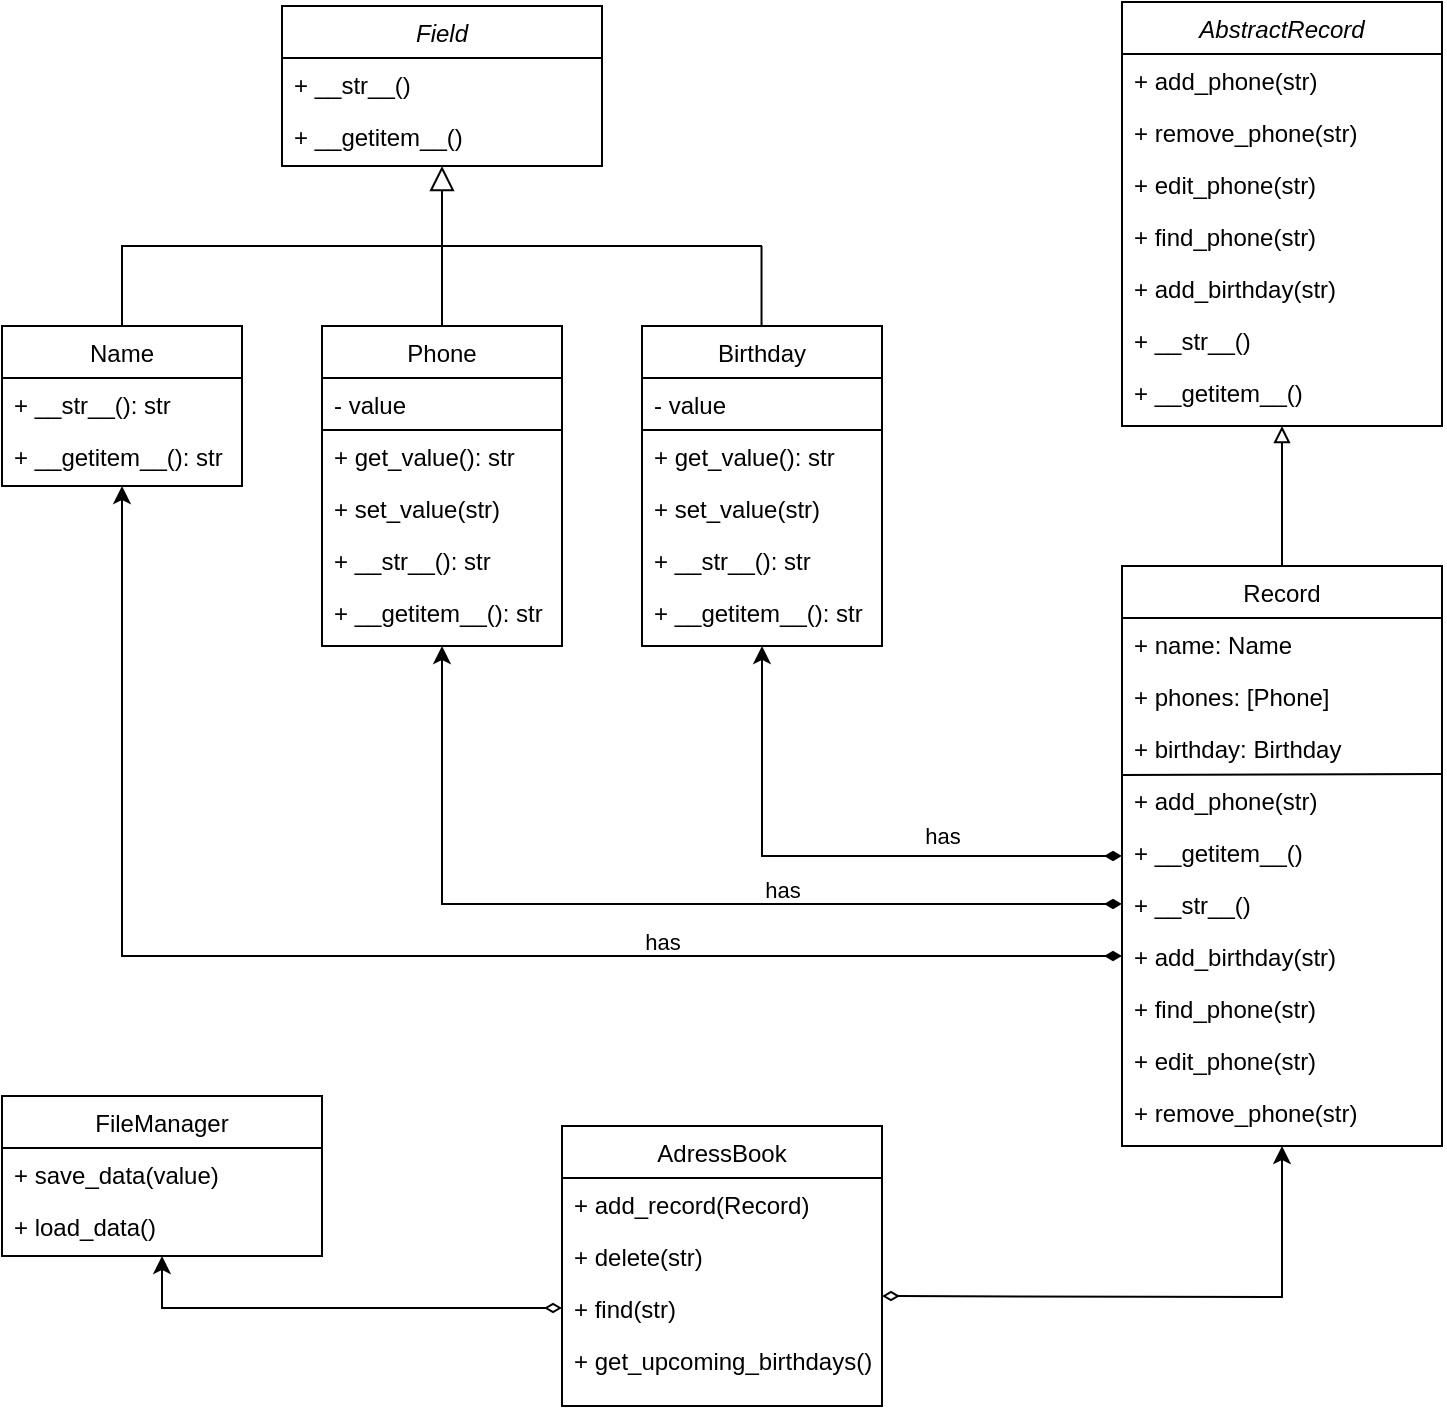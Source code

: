 <mxfile version="24.3.0" type="google">
  <diagram id="C5RBs43oDa-KdzZeNtuy" name="Page-1">
    <mxGraphModel grid="1" page="1" gridSize="10" guides="1" tooltips="1" connect="1" arrows="1" fold="1" pageScale="1" pageWidth="827" pageHeight="1169" math="0" shadow="0">
      <root>
        <mxCell id="WIyWlLk6GJQsqaUBKTNV-0" />
        <mxCell id="WIyWlLk6GJQsqaUBKTNV-1" parent="WIyWlLk6GJQsqaUBKTNV-0" />
        <mxCell id="zkfFHV4jXpPFQw0GAbJ--0" value="Field" style="swimlane;fontStyle=2;align=center;verticalAlign=top;childLayout=stackLayout;horizontal=1;startSize=26;horizontalStack=0;resizeParent=1;resizeLast=0;collapsible=1;marginBottom=0;rounded=0;shadow=0;strokeWidth=1;" vertex="1" parent="WIyWlLk6GJQsqaUBKTNV-1">
          <mxGeometry x="180" y="40" width="160" height="80" as="geometry">
            <mxRectangle x="230" y="140" width="160" height="26" as="alternateBounds" />
          </mxGeometry>
        </mxCell>
        <mxCell id="zkfFHV4jXpPFQw0GAbJ--1" value="+ __str__()" style="text;align=left;verticalAlign=top;spacingLeft=4;spacingRight=4;overflow=hidden;rotatable=0;points=[[0,0.5],[1,0.5]];portConstraint=eastwest;" vertex="1" parent="zkfFHV4jXpPFQw0GAbJ--0">
          <mxGeometry y="26" width="160" height="26" as="geometry" />
        </mxCell>
        <mxCell id="zkfFHV4jXpPFQw0GAbJ--2" value="+ __getitem__()" style="text;align=left;verticalAlign=top;spacingLeft=4;spacingRight=4;overflow=hidden;rotatable=0;points=[[0,0.5],[1,0.5]];portConstraint=eastwest;rounded=0;shadow=0;html=0;" vertex="1" parent="zkfFHV4jXpPFQw0GAbJ--0">
          <mxGeometry y="52" width="160" height="26" as="geometry" />
        </mxCell>
        <mxCell id="zkfFHV4jXpPFQw0GAbJ--6" value="Name" style="swimlane;fontStyle=0;align=center;verticalAlign=top;childLayout=stackLayout;horizontal=1;startSize=26;horizontalStack=0;resizeParent=1;resizeLast=0;collapsible=1;marginBottom=0;rounded=0;shadow=0;strokeWidth=1;" vertex="1" parent="WIyWlLk6GJQsqaUBKTNV-1">
          <mxGeometry x="40" y="200" width="120" height="80" as="geometry">
            <mxRectangle x="130" y="380" width="160" height="26" as="alternateBounds" />
          </mxGeometry>
        </mxCell>
        <mxCell id="zkfFHV4jXpPFQw0GAbJ--7" value="+ __str__(): str" style="text;align=left;verticalAlign=top;spacingLeft=4;spacingRight=4;overflow=hidden;rotatable=0;points=[[0,0.5],[1,0.5]];portConstraint=eastwest;" vertex="1" parent="zkfFHV4jXpPFQw0GAbJ--6">
          <mxGeometry y="26" width="120" height="26" as="geometry" />
        </mxCell>
        <mxCell id="zkfFHV4jXpPFQw0GAbJ--8" value="+ __getitem__(): str" style="text;align=left;verticalAlign=top;spacingLeft=4;spacingRight=4;overflow=hidden;rotatable=0;points=[[0,0.5],[1,0.5]];portConstraint=eastwest;rounded=0;shadow=0;html=0;" vertex="1" parent="zkfFHV4jXpPFQw0GAbJ--6">
          <mxGeometry y="52" width="120" height="26" as="geometry" />
        </mxCell>
        <mxCell id="zkfFHV4jXpPFQw0GAbJ--12" value="" style="endArrow=block;endSize=10;endFill=0;shadow=0;strokeWidth=1;rounded=0;curved=0;edgeStyle=elbowEdgeStyle;elbow=vertical;" edge="1" parent="WIyWlLk6GJQsqaUBKTNV-1" source="zkfFHV4jXpPFQw0GAbJ--6" target="zkfFHV4jXpPFQw0GAbJ--0">
          <mxGeometry width="160" relative="1" as="geometry">
            <mxPoint x="160" y="123" as="sourcePoint" />
            <mxPoint x="160" y="123" as="targetPoint" />
          </mxGeometry>
        </mxCell>
        <mxCell id="1vxtKuCqpA9w5nvasC45-0" value="Phone" style="swimlane;fontStyle=0;align=center;verticalAlign=top;childLayout=stackLayout;horizontal=1;startSize=26;horizontalStack=0;resizeParent=1;resizeLast=0;collapsible=1;marginBottom=0;rounded=0;shadow=0;strokeWidth=1;" vertex="1" parent="WIyWlLk6GJQsqaUBKTNV-1">
          <mxGeometry x="200" y="200" width="120" height="160" as="geometry">
            <mxRectangle x="130" y="380" width="160" height="26" as="alternateBounds" />
          </mxGeometry>
        </mxCell>
        <mxCell id="1vxtKuCqpA9w5nvasC45-1" value="- value" style="text;align=left;verticalAlign=top;spacingLeft=4;spacingRight=4;overflow=hidden;rotatable=0;points=[[0,0.5],[1,0.5]];portConstraint=eastwest;" vertex="1" parent="1vxtKuCqpA9w5nvasC45-0">
          <mxGeometry y="26" width="120" height="26" as="geometry" />
        </mxCell>
        <mxCell id="1vxtKuCqpA9w5nvasC45-5" value="" style="endArrow=none;html=1;rounded=0;" edge="1" parent="1vxtKuCqpA9w5nvasC45-0">
          <mxGeometry width="50" height="50" relative="1" as="geometry">
            <mxPoint y="52" as="sourcePoint" />
            <mxPoint x="120" y="52" as="targetPoint" />
          </mxGeometry>
        </mxCell>
        <mxCell id="1vxtKuCqpA9w5nvasC45-2" value="+ get_value(): str" style="text;align=left;verticalAlign=top;spacingLeft=4;spacingRight=4;overflow=hidden;rotatable=0;points=[[0,0.5],[1,0.5]];portConstraint=eastwest;rounded=0;shadow=0;html=0;" vertex="1" parent="1vxtKuCqpA9w5nvasC45-0">
          <mxGeometry y="52" width="120" height="26" as="geometry" />
        </mxCell>
        <mxCell id="1vxtKuCqpA9w5nvasC45-3" value="+ set_value(str)" style="text;align=left;verticalAlign=top;spacingLeft=4;spacingRight=4;overflow=hidden;rotatable=0;points=[[0,0.5],[1,0.5]];portConstraint=eastwest;rounded=0;shadow=0;html=0;" vertex="1" parent="1vxtKuCqpA9w5nvasC45-0">
          <mxGeometry y="78" width="120" height="26" as="geometry" />
        </mxCell>
        <mxCell id="1vxtKuCqpA9w5nvasC45-7" value="+ __str__(): str" style="text;align=left;verticalAlign=top;spacingLeft=4;spacingRight=4;overflow=hidden;rotatable=0;points=[[0,0.5],[1,0.5]];portConstraint=eastwest;" vertex="1" parent="1vxtKuCqpA9w5nvasC45-0">
          <mxGeometry y="104" width="120" height="26" as="geometry" />
        </mxCell>
        <mxCell id="1vxtKuCqpA9w5nvasC45-6" value="+ __getitem__(): str" style="text;align=left;verticalAlign=top;spacingLeft=4;spacingRight=4;overflow=hidden;rotatable=0;points=[[0,0.5],[1,0.5]];portConstraint=eastwest;rounded=0;shadow=0;html=0;" vertex="1" parent="1vxtKuCqpA9w5nvasC45-0">
          <mxGeometry y="130" width="120" height="26" as="geometry" />
        </mxCell>
        <mxCell id="1vxtKuCqpA9w5nvasC45-10" value="" style="endArrow=none;html=1;rounded=0;entryX=0.5;entryY=0;entryDx=0;entryDy=0;" edge="1" parent="WIyWlLk6GJQsqaUBKTNV-1" target="1vxtKuCqpA9w5nvasC45-0">
          <mxGeometry width="50" height="50" relative="1" as="geometry">
            <mxPoint x="260" y="160" as="sourcePoint" />
            <mxPoint x="340" y="200" as="targetPoint" />
          </mxGeometry>
        </mxCell>
        <mxCell id="1vxtKuCqpA9w5nvasC45-11" value="Birthday" style="swimlane;fontStyle=0;align=center;verticalAlign=top;childLayout=stackLayout;horizontal=1;startSize=26;horizontalStack=0;resizeParent=1;resizeLast=0;collapsible=1;marginBottom=0;rounded=0;shadow=0;strokeWidth=1;" vertex="1" parent="WIyWlLk6GJQsqaUBKTNV-1">
          <mxGeometry x="360" y="200" width="120" height="160" as="geometry">
            <mxRectangle x="130" y="380" width="160" height="26" as="alternateBounds" />
          </mxGeometry>
        </mxCell>
        <mxCell id="1vxtKuCqpA9w5nvasC45-12" value="- value" style="text;align=left;verticalAlign=top;spacingLeft=4;spacingRight=4;overflow=hidden;rotatable=0;points=[[0,0.5],[1,0.5]];portConstraint=eastwest;" vertex="1" parent="1vxtKuCqpA9w5nvasC45-11">
          <mxGeometry y="26" width="120" height="26" as="geometry" />
        </mxCell>
        <mxCell id="1vxtKuCqpA9w5nvasC45-13" value="" style="endArrow=none;html=1;rounded=0;" edge="1" parent="1vxtKuCqpA9w5nvasC45-11">
          <mxGeometry width="50" height="50" relative="1" as="geometry">
            <mxPoint y="52" as="sourcePoint" />
            <mxPoint x="120" y="52" as="targetPoint" />
          </mxGeometry>
        </mxCell>
        <mxCell id="1vxtKuCqpA9w5nvasC45-14" value="+ get_value(): str" style="text;align=left;verticalAlign=top;spacingLeft=4;spacingRight=4;overflow=hidden;rotatable=0;points=[[0,0.5],[1,0.5]];portConstraint=eastwest;rounded=0;shadow=0;html=0;" vertex="1" parent="1vxtKuCqpA9w5nvasC45-11">
          <mxGeometry y="52" width="120" height="26" as="geometry" />
        </mxCell>
        <mxCell id="1vxtKuCqpA9w5nvasC45-15" value="+ set_value(str)" style="text;align=left;verticalAlign=top;spacingLeft=4;spacingRight=4;overflow=hidden;rotatable=0;points=[[0,0.5],[1,0.5]];portConstraint=eastwest;rounded=0;shadow=0;html=0;" vertex="1" parent="1vxtKuCqpA9w5nvasC45-11">
          <mxGeometry y="78" width="120" height="26" as="geometry" />
        </mxCell>
        <mxCell id="1vxtKuCqpA9w5nvasC45-16" value="+ __str__(): str" style="text;align=left;verticalAlign=top;spacingLeft=4;spacingRight=4;overflow=hidden;rotatable=0;points=[[0,0.5],[1,0.5]];portConstraint=eastwest;" vertex="1" parent="1vxtKuCqpA9w5nvasC45-11">
          <mxGeometry y="104" width="120" height="26" as="geometry" />
        </mxCell>
        <mxCell id="1vxtKuCqpA9w5nvasC45-17" value="+ __getitem__(): str" style="text;align=left;verticalAlign=top;spacingLeft=4;spacingRight=4;overflow=hidden;rotatable=0;points=[[0,0.5],[1,0.5]];portConstraint=eastwest;rounded=0;shadow=0;html=0;" vertex="1" parent="1vxtKuCqpA9w5nvasC45-11">
          <mxGeometry y="130" width="120" height="26" as="geometry" />
        </mxCell>
        <mxCell id="1vxtKuCqpA9w5nvasC45-18" value="" style="endArrow=none;html=1;rounded=0;" edge="1" parent="WIyWlLk6GJQsqaUBKTNV-1">
          <mxGeometry width="50" height="50" relative="1" as="geometry">
            <mxPoint x="260" y="160" as="sourcePoint" />
            <mxPoint x="420" y="160" as="targetPoint" />
          </mxGeometry>
        </mxCell>
        <mxCell id="1vxtKuCqpA9w5nvasC45-26" value="" style="endArrow=none;html=1;rounded=0;entryX=0.5;entryY=0;entryDx=0;entryDy=0;" edge="1" parent="WIyWlLk6GJQsqaUBKTNV-1">
          <mxGeometry width="50" height="50" relative="1" as="geometry">
            <mxPoint x="419.76" y="160" as="sourcePoint" />
            <mxPoint x="419.76" y="200" as="targetPoint" />
          </mxGeometry>
        </mxCell>
        <mxCell id="1vxtKuCqpA9w5nvasC45-27" value="AbstractRecord" style="swimlane;fontStyle=2;align=center;verticalAlign=top;childLayout=stackLayout;horizontal=1;startSize=26;horizontalStack=0;resizeParent=1;resizeLast=0;collapsible=1;marginBottom=0;rounded=0;shadow=0;strokeWidth=1;" vertex="1" parent="WIyWlLk6GJQsqaUBKTNV-1">
          <mxGeometry x="600" y="38" width="160" height="212" as="geometry">
            <mxRectangle x="230" y="140" width="160" height="26" as="alternateBounds" />
          </mxGeometry>
        </mxCell>
        <mxCell id="1vxtKuCqpA9w5nvasC45-28" value="+ add_phone(str)" style="text;align=left;verticalAlign=top;spacingLeft=4;spacingRight=4;overflow=hidden;rotatable=0;points=[[0,0.5],[1,0.5]];portConstraint=eastwest;" vertex="1" parent="1vxtKuCqpA9w5nvasC45-27">
          <mxGeometry y="26" width="160" height="26" as="geometry" />
        </mxCell>
        <mxCell id="1vxtKuCqpA9w5nvasC45-29" value="+ remove_phone(str)" style="text;align=left;verticalAlign=top;spacingLeft=4;spacingRight=4;overflow=hidden;rotatable=0;points=[[0,0.5],[1,0.5]];portConstraint=eastwest;rounded=0;shadow=0;html=0;" vertex="1" parent="1vxtKuCqpA9w5nvasC45-27">
          <mxGeometry y="52" width="160" height="26" as="geometry" />
        </mxCell>
        <mxCell id="1vxtKuCqpA9w5nvasC45-30" value="+ edit_phone(str)" style="text;align=left;verticalAlign=top;spacingLeft=4;spacingRight=4;overflow=hidden;rotatable=0;points=[[0,0.5],[1,0.5]];portConstraint=eastwest;rounded=0;shadow=0;html=0;" vertex="1" parent="1vxtKuCqpA9w5nvasC45-27">
          <mxGeometry y="78" width="160" height="26" as="geometry" />
        </mxCell>
        <mxCell id="1vxtKuCqpA9w5nvasC45-31" value="+ find_phone(str)" style="text;align=left;verticalAlign=top;spacingLeft=4;spacingRight=4;overflow=hidden;rotatable=0;points=[[0,0.5],[1,0.5]];portConstraint=eastwest;rounded=0;shadow=0;html=0;" vertex="1" parent="1vxtKuCqpA9w5nvasC45-27">
          <mxGeometry y="104" width="160" height="26" as="geometry" />
        </mxCell>
        <mxCell id="1vxtKuCqpA9w5nvasC45-32" value="+ add_birthday(str)" style="text;align=left;verticalAlign=top;spacingLeft=4;spacingRight=4;overflow=hidden;rotatable=0;points=[[0,0.5],[1,0.5]];portConstraint=eastwest;rounded=0;shadow=0;html=0;" vertex="1" parent="1vxtKuCqpA9w5nvasC45-27">
          <mxGeometry y="130" width="160" height="26" as="geometry" />
        </mxCell>
        <mxCell id="1vxtKuCqpA9w5nvasC45-33" value="+ __str__()" style="text;align=left;verticalAlign=top;spacingLeft=4;spacingRight=4;overflow=hidden;rotatable=0;points=[[0,0.5],[1,0.5]];portConstraint=eastwest;" vertex="1" parent="1vxtKuCqpA9w5nvasC45-27">
          <mxGeometry y="156" width="160" height="26" as="geometry" />
        </mxCell>
        <mxCell id="1vxtKuCqpA9w5nvasC45-34" value="+ __getitem__()" style="text;align=left;verticalAlign=top;spacingLeft=4;spacingRight=4;overflow=hidden;rotatable=0;points=[[0,0.5],[1,0.5]];portConstraint=eastwest;rounded=0;shadow=0;html=0;" vertex="1" parent="1vxtKuCqpA9w5nvasC45-27">
          <mxGeometry y="182" width="160" height="26" as="geometry" />
        </mxCell>
        <mxCell id="1vxtKuCqpA9w5nvasC45-43" style="edgeStyle=orthogonalEdgeStyle;rounded=0;orthogonalLoop=1;jettySize=auto;html=1;entryX=0.5;entryY=1;entryDx=0;entryDy=0;endArrow=block;endFill=0;" edge="1" parent="WIyWlLk6GJQsqaUBKTNV-1" source="1vxtKuCqpA9w5nvasC45-35" target="1vxtKuCqpA9w5nvasC45-27">
          <mxGeometry relative="1" as="geometry" />
        </mxCell>
        <mxCell id="1vxtKuCqpA9w5nvasC45-59" style="edgeStyle=orthogonalEdgeStyle;rounded=0;orthogonalLoop=1;jettySize=auto;html=1;entryX=0.5;entryY=1;entryDx=0;entryDy=0;startArrow=diamondThin;startFill=1;" edge="1" parent="WIyWlLk6GJQsqaUBKTNV-1" source="1vxtKuCqpA9w5nvasC45-35" target="1vxtKuCqpA9w5nvasC45-11">
          <mxGeometry relative="1" as="geometry">
            <mxPoint x="470" y="465" as="targetPoint" />
          </mxGeometry>
        </mxCell>
        <mxCell id="1vxtKuCqpA9w5nvasC45-60" value="has" style="edgeLabel;html=1;align=center;verticalAlign=middle;resizable=0;points=[];" connectable="0" vertex="1" parent="1vxtKuCqpA9w5nvasC45-59">
          <mxGeometry x="-0.204" y="-2" relative="1" as="geometry">
            <mxPoint x="23" y="-8" as="offset" />
          </mxGeometry>
        </mxCell>
        <mxCell id="1vxtKuCqpA9w5nvasC45-91" value="has" style="edgeLabel;html=1;align=center;verticalAlign=middle;resizable=0;points=[];" connectable="0" vertex="1" parent="1vxtKuCqpA9w5nvasC45-59">
          <mxGeometry x="-0.204" y="-2" relative="1" as="geometry">
            <mxPoint x="-57" y="19" as="offset" />
          </mxGeometry>
        </mxCell>
        <mxCell id="1vxtKuCqpA9w5nvasC45-92" value="has" style="edgeLabel;html=1;align=center;verticalAlign=middle;resizable=0;points=[];" connectable="0" vertex="1" parent="1vxtKuCqpA9w5nvasC45-59">
          <mxGeometry x="-0.204" y="-2" relative="1" as="geometry">
            <mxPoint x="-117" y="45" as="offset" />
          </mxGeometry>
        </mxCell>
        <mxCell id="1vxtKuCqpA9w5nvasC45-35" value="Record" style="swimlane;fontStyle=0;align=center;verticalAlign=top;childLayout=stackLayout;horizontal=1;startSize=26;horizontalStack=0;resizeParent=1;resizeLast=0;collapsible=1;marginBottom=0;rounded=0;shadow=0;strokeWidth=1;" vertex="1" parent="WIyWlLk6GJQsqaUBKTNV-1">
          <mxGeometry x="600" y="320" width="160" height="290" as="geometry">
            <mxRectangle x="230" y="140" width="160" height="26" as="alternateBounds" />
          </mxGeometry>
        </mxCell>
        <mxCell id="1vxtKuCqpA9w5nvasC45-36" value="+ name: Name" style="text;align=left;verticalAlign=top;spacingLeft=4;spacingRight=4;overflow=hidden;rotatable=0;points=[[0,0.5],[1,0.5]];portConstraint=eastwest;" vertex="1" parent="1vxtKuCqpA9w5nvasC45-35">
          <mxGeometry y="26" width="160" height="26" as="geometry" />
        </mxCell>
        <mxCell id="1vxtKuCqpA9w5nvasC45-37" value="+ phones: [Phone]" style="text;align=left;verticalAlign=top;spacingLeft=4;spacingRight=4;overflow=hidden;rotatable=0;points=[[0,0.5],[1,0.5]];portConstraint=eastwest;rounded=0;shadow=0;html=0;" vertex="1" parent="1vxtKuCqpA9w5nvasC45-35">
          <mxGeometry y="52" width="160" height="26" as="geometry" />
        </mxCell>
        <mxCell id="1vxtKuCqpA9w5nvasC45-38" value="+ birthday: Birthday" style="text;align=left;verticalAlign=top;spacingLeft=4;spacingRight=4;overflow=hidden;rotatable=0;points=[[0,0.5],[1,0.5]];portConstraint=eastwest;rounded=0;shadow=0;html=0;" vertex="1" parent="1vxtKuCqpA9w5nvasC45-35">
          <mxGeometry y="78" width="160" height="26" as="geometry" />
        </mxCell>
        <mxCell id="1vxtKuCqpA9w5nvasC45-57" value="+ add_phone(str)" style="text;align=left;verticalAlign=top;spacingLeft=4;spacingRight=4;overflow=hidden;rotatable=0;points=[[0,0.5],[1,0.5]];portConstraint=eastwest;" vertex="1" parent="1vxtKuCqpA9w5nvasC45-35">
          <mxGeometry y="104" width="160" height="26" as="geometry" />
        </mxCell>
        <mxCell id="1vxtKuCqpA9w5nvasC45-56" value="+ __getitem__()" style="text;align=left;verticalAlign=top;spacingLeft=4;spacingRight=4;overflow=hidden;rotatable=0;points=[[0,0.5],[1,0.5]];portConstraint=eastwest;rounded=0;shadow=0;html=0;" vertex="1" parent="1vxtKuCqpA9w5nvasC45-35">
          <mxGeometry y="130" width="160" height="26" as="geometry" />
        </mxCell>
        <mxCell id="1vxtKuCqpA9w5nvasC45-55" value="+ __str__()" style="text;align=left;verticalAlign=top;spacingLeft=4;spacingRight=4;overflow=hidden;rotatable=0;points=[[0,0.5],[1,0.5]];portConstraint=eastwest;" vertex="1" parent="1vxtKuCqpA9w5nvasC45-35">
          <mxGeometry y="156" width="160" height="26" as="geometry" />
        </mxCell>
        <mxCell id="1vxtKuCqpA9w5nvasC45-54" value="+ add_birthday(str)" style="text;align=left;verticalAlign=top;spacingLeft=4;spacingRight=4;overflow=hidden;rotatable=0;points=[[0,0.5],[1,0.5]];portConstraint=eastwest;rounded=0;shadow=0;html=0;" vertex="1" parent="1vxtKuCqpA9w5nvasC45-35">
          <mxGeometry y="182" width="160" height="26" as="geometry" />
        </mxCell>
        <mxCell id="1vxtKuCqpA9w5nvasC45-53" value="+ find_phone(str)" style="text;align=left;verticalAlign=top;spacingLeft=4;spacingRight=4;overflow=hidden;rotatable=0;points=[[0,0.5],[1,0.5]];portConstraint=eastwest;rounded=0;shadow=0;html=0;" vertex="1" parent="1vxtKuCqpA9w5nvasC45-35">
          <mxGeometry y="208" width="160" height="26" as="geometry" />
        </mxCell>
        <mxCell id="1vxtKuCqpA9w5nvasC45-52" value="+ edit_phone(str)" style="text;align=left;verticalAlign=top;spacingLeft=4;spacingRight=4;overflow=hidden;rotatable=0;points=[[0,0.5],[1,0.5]];portConstraint=eastwest;rounded=0;shadow=0;html=0;" vertex="1" parent="1vxtKuCqpA9w5nvasC45-35">
          <mxGeometry y="234" width="160" height="26" as="geometry" />
        </mxCell>
        <mxCell id="1vxtKuCqpA9w5nvasC45-51" value="+ remove_phone(str)" style="text;align=left;verticalAlign=top;spacingLeft=4;spacingRight=4;overflow=hidden;rotatable=0;points=[[0,0.5],[1,0.5]];portConstraint=eastwest;rounded=0;shadow=0;html=0;" vertex="1" parent="1vxtKuCqpA9w5nvasC45-35">
          <mxGeometry y="260" width="160" height="26" as="geometry" />
        </mxCell>
        <mxCell id="1vxtKuCqpA9w5nvasC45-50" value="" style="endArrow=none;html=1;rounded=0;exitX=-0.003;exitY=1.057;exitDx=0;exitDy=0;exitPerimeter=0;" edge="1" parent="WIyWlLk6GJQsqaUBKTNV-1">
          <mxGeometry width="50" height="50" relative="1" as="geometry">
            <mxPoint x="599.52" y="424.482" as="sourcePoint" />
            <mxPoint x="760" y="424" as="targetPoint" />
          </mxGeometry>
        </mxCell>
        <mxCell id="1vxtKuCqpA9w5nvasC45-63" style="edgeStyle=orthogonalEdgeStyle;rounded=0;orthogonalLoop=1;jettySize=auto;html=1;entryX=0.5;entryY=1;entryDx=0;entryDy=0;startArrow=diamondThin;startFill=1;" edge="1" parent="WIyWlLk6GJQsqaUBKTNV-1" source="1vxtKuCqpA9w5nvasC45-55" target="1vxtKuCqpA9w5nvasC45-0">
          <mxGeometry relative="1" as="geometry" />
        </mxCell>
        <mxCell id="1vxtKuCqpA9w5nvasC45-64" style="edgeStyle=orthogonalEdgeStyle;rounded=0;orthogonalLoop=1;jettySize=auto;html=1;entryX=0.5;entryY=1;entryDx=0;entryDy=0;startArrow=diamondThin;startFill=1;" edge="1" parent="WIyWlLk6GJQsqaUBKTNV-1" source="1vxtKuCqpA9w5nvasC45-54" target="zkfFHV4jXpPFQw0GAbJ--6">
          <mxGeometry relative="1" as="geometry" />
        </mxCell>
        <mxCell id="1vxtKuCqpA9w5nvasC45-65" value="FileManager" style="swimlane;fontStyle=0;align=center;verticalAlign=top;childLayout=stackLayout;horizontal=1;startSize=26;horizontalStack=0;resizeParent=1;resizeLast=0;collapsible=1;marginBottom=0;rounded=0;shadow=0;strokeWidth=1;" vertex="1" parent="WIyWlLk6GJQsqaUBKTNV-1">
          <mxGeometry x="40" y="585" width="160" height="80" as="geometry">
            <mxRectangle x="230" y="140" width="160" height="26" as="alternateBounds" />
          </mxGeometry>
        </mxCell>
        <mxCell id="1vxtKuCqpA9w5nvasC45-67" value="+ save_data(value)" style="text;align=left;verticalAlign=top;spacingLeft=4;spacingRight=4;overflow=hidden;rotatable=0;points=[[0,0.5],[1,0.5]];portConstraint=eastwest;rounded=0;shadow=0;html=0;" vertex="1" parent="1vxtKuCqpA9w5nvasC45-65">
          <mxGeometry y="26" width="160" height="26" as="geometry" />
        </mxCell>
        <mxCell id="1vxtKuCqpA9w5nvasC45-68" value="+ load_data()" style="text;align=left;verticalAlign=top;spacingLeft=4;spacingRight=4;overflow=hidden;rotatable=0;points=[[0,0.5],[1,0.5]];portConstraint=eastwest;rounded=0;shadow=0;html=0;" vertex="1" parent="1vxtKuCqpA9w5nvasC45-65">
          <mxGeometry y="52" width="160" height="26" as="geometry" />
        </mxCell>
        <mxCell id="1vxtKuCqpA9w5nvasC45-77" value="AdressBook" style="swimlane;fontStyle=0;align=center;verticalAlign=top;childLayout=stackLayout;horizontal=1;startSize=26;horizontalStack=0;resizeParent=1;resizeLast=0;collapsible=1;marginBottom=0;rounded=0;shadow=0;strokeWidth=1;" vertex="1" parent="WIyWlLk6GJQsqaUBKTNV-1">
          <mxGeometry x="320" y="600" width="160" height="140" as="geometry">
            <mxRectangle x="230" y="140" width="160" height="26" as="alternateBounds" />
          </mxGeometry>
        </mxCell>
        <mxCell id="1vxtKuCqpA9w5nvasC45-78" value="+ add_record(Record)" style="text;align=left;verticalAlign=top;spacingLeft=4;spacingRight=4;overflow=hidden;rotatable=0;points=[[0,0.5],[1,0.5]];portConstraint=eastwest;" vertex="1" parent="1vxtKuCqpA9w5nvasC45-77">
          <mxGeometry y="26" width="160" height="26" as="geometry" />
        </mxCell>
        <mxCell id="1vxtKuCqpA9w5nvasC45-79" value="+ delete(str)" style="text;align=left;verticalAlign=top;spacingLeft=4;spacingRight=4;overflow=hidden;rotatable=0;points=[[0,0.5],[1,0.5]];portConstraint=eastwest;rounded=0;shadow=0;html=0;" vertex="1" parent="1vxtKuCqpA9w5nvasC45-77">
          <mxGeometry y="52" width="160" height="26" as="geometry" />
        </mxCell>
        <mxCell id="1vxtKuCqpA9w5nvasC45-80" value="+ find(str)" style="text;align=left;verticalAlign=top;spacingLeft=4;spacingRight=4;overflow=hidden;rotatable=0;points=[[0,0.5],[1,0.5]];portConstraint=eastwest;rounded=0;shadow=0;html=0;" vertex="1" parent="1vxtKuCqpA9w5nvasC45-77">
          <mxGeometry y="78" width="160" height="26" as="geometry" />
        </mxCell>
        <mxCell id="1vxtKuCqpA9w5nvasC45-81" value="+ get_upcoming_birthdays()" style="text;align=left;verticalAlign=top;spacingLeft=4;spacingRight=4;overflow=hidden;rotatable=0;points=[[0,0.5],[1,0.5]];portConstraint=eastwest;" vertex="1" parent="1vxtKuCqpA9w5nvasC45-77">
          <mxGeometry y="104" width="160" height="26" as="geometry" />
        </mxCell>
        <mxCell id="1vxtKuCqpA9w5nvasC45-89" style="edgeStyle=orthogonalEdgeStyle;rounded=0;orthogonalLoop=1;jettySize=auto;html=1;entryX=0.5;entryY=1;entryDx=0;entryDy=0;startArrow=diamondThin;startFill=0;" edge="1" parent="WIyWlLk6GJQsqaUBKTNV-1" target="1vxtKuCqpA9w5nvasC45-35">
          <mxGeometry relative="1" as="geometry">
            <mxPoint x="480" y="685.034" as="sourcePoint" />
            <mxPoint x="680" y="630" as="targetPoint" />
          </mxGeometry>
        </mxCell>
        <mxCell id="1vxtKuCqpA9w5nvasC45-90" style="edgeStyle=orthogonalEdgeStyle;rounded=0;orthogonalLoop=1;jettySize=auto;html=1;entryX=0.5;entryY=1;entryDx=0;entryDy=0;startArrow=diamondThin;startFill=0;" edge="1" parent="WIyWlLk6GJQsqaUBKTNV-1" source="1vxtKuCqpA9w5nvasC45-80" target="1vxtKuCqpA9w5nvasC45-65">
          <mxGeometry relative="1" as="geometry">
            <mxPoint x="220" y="640" as="targetPoint" />
          </mxGeometry>
        </mxCell>
      </root>
    </mxGraphModel>
  </diagram>
</mxfile>

